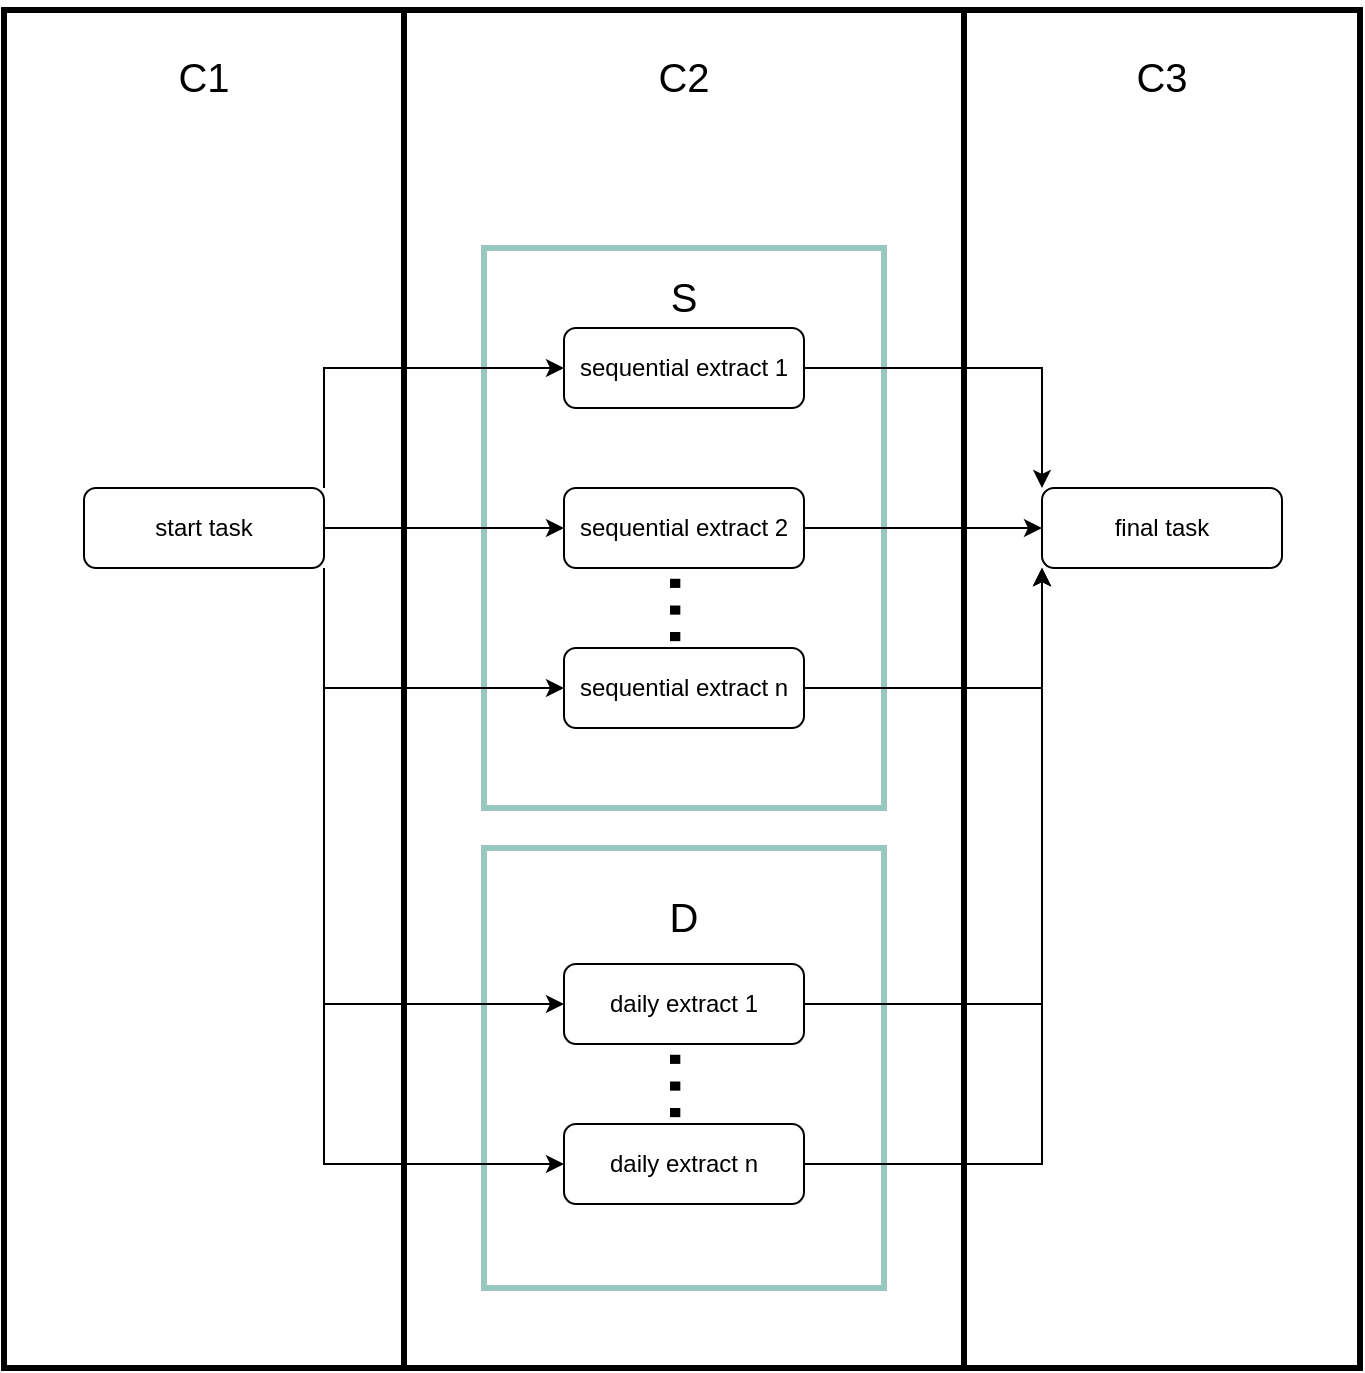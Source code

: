 <mxfile version="20.0.1" type="device"><diagram id="rCG8ojmDatIdY0lpigrj" name="Page-1"><mxGraphModel dx="2483" dy="938" grid="1" gridSize="10" guides="1" tooltips="1" connect="1" arrows="1" fold="1" page="1" pageScale="1" pageWidth="850" pageHeight="1100" math="0" shadow="0"><root><mxCell id="0"/><mxCell id="1" parent="0"/><mxCell id="dG1unsvyRwmrMcMrNCoW-7" value="" style="rounded=0;whiteSpace=wrap;html=1;fontSize=48;fillColor=none;strokeWidth=3;perimeterSpacing=2;strokeColor=#9AC7BF;" vertex="1" parent="1"><mxGeometry x="240" y="500" width="200" height="220" as="geometry"/></mxCell><mxCell id="sq3E9AAn70rKdu6o94ok-10" value="" style="rounded=0;whiteSpace=wrap;html=1;fontSize=48;fillColor=none;strokeWidth=3;perimeterSpacing=2;" parent="1" vertex="1"><mxGeometry x="200" y="81" width="280" height="679" as="geometry"/></mxCell><mxCell id="dG1unsvyRwmrMcMrNCoW-1" value="" style="rounded=0;whiteSpace=wrap;html=1;fontSize=48;fillColor=none;strokeWidth=3;perimeterSpacing=2;strokeColor=#9AC7BF;" vertex="1" parent="1"><mxGeometry x="240" y="200" width="200" height="280" as="geometry"/></mxCell><mxCell id="sq3E9AAn70rKdu6o94ok-9" value="" style="rounded=0;whiteSpace=wrap;html=1;fontSize=48;fillColor=none;strokeWidth=3;perimeterSpacing=2;" parent="1" vertex="1"><mxGeometry y="81" width="200" height="679" as="geometry"/></mxCell><mxCell id="sq3E9AAn70rKdu6o94ok-11" value="" style="rounded=0;whiteSpace=wrap;html=1;fontSize=48;fillColor=none;strokeWidth=3;perimeterSpacing=2;" parent="1" vertex="1"><mxGeometry x="480" y="81" width="198" height="679" as="geometry"/></mxCell><mxCell id="sq3E9AAn70rKdu6o94ok-5" style="edgeStyle=orthogonalEdgeStyle;rounded=0;orthogonalLoop=1;jettySize=auto;html=1;exitX=1;exitY=0;exitDx=0;exitDy=0;entryX=0;entryY=0.5;entryDx=0;entryDy=0;" parent="1" source="sq3E9AAn70rKdu6o94ok-1" target="sq3E9AAn70rKdu6o94ok-2" edge="1"><mxGeometry relative="1" as="geometry"/></mxCell><mxCell id="sq3E9AAn70rKdu6o94ok-6" style="edgeStyle=orthogonalEdgeStyle;rounded=0;orthogonalLoop=1;jettySize=auto;html=1;exitX=1;exitY=0.5;exitDx=0;exitDy=0;entryX=0;entryY=0.5;entryDx=0;entryDy=0;" parent="1" source="sq3E9AAn70rKdu6o94ok-1" target="sq3E9AAn70rKdu6o94ok-3" edge="1"><mxGeometry relative="1" as="geometry"/></mxCell><mxCell id="sq3E9AAn70rKdu6o94ok-7" style="edgeStyle=orthogonalEdgeStyle;rounded=0;orthogonalLoop=1;jettySize=auto;html=1;exitX=1;exitY=1;exitDx=0;exitDy=0;entryX=0;entryY=0.5;entryDx=0;entryDy=0;" parent="1" source="sq3E9AAn70rKdu6o94ok-1" target="sq3E9AAn70rKdu6o94ok-4" edge="1"><mxGeometry relative="1" as="geometry"/></mxCell><mxCell id="dG1unsvyRwmrMcMrNCoW-10" style="edgeStyle=orthogonalEdgeStyle;rounded=0;orthogonalLoop=1;jettySize=auto;html=1;exitX=1;exitY=1;exitDx=0;exitDy=0;entryX=0;entryY=0.5;entryDx=0;entryDy=0;" edge="1" parent="1" source="sq3E9AAn70rKdu6o94ok-1" target="dG1unsvyRwmrMcMrNCoW-3"><mxGeometry relative="1" as="geometry"/></mxCell><mxCell id="dG1unsvyRwmrMcMrNCoW-11" style="edgeStyle=orthogonalEdgeStyle;rounded=0;orthogonalLoop=1;jettySize=auto;html=1;exitX=1;exitY=1;exitDx=0;exitDy=0;entryX=0;entryY=0.5;entryDx=0;entryDy=0;" edge="1" parent="1" source="sq3E9AAn70rKdu6o94ok-1" target="dG1unsvyRwmrMcMrNCoW-4"><mxGeometry relative="1" as="geometry"/></mxCell><mxCell id="sq3E9AAn70rKdu6o94ok-1" value="start task" style="rounded=1;whiteSpace=wrap;html=1;" parent="1" vertex="1"><mxGeometry x="40" y="320" width="120" height="40" as="geometry"/></mxCell><mxCell id="sq3E9AAn70rKdu6o94ok-16" style="edgeStyle=orthogonalEdgeStyle;rounded=0;orthogonalLoop=1;jettySize=auto;html=1;exitX=1;exitY=0.5;exitDx=0;exitDy=0;entryX=0;entryY=0;entryDx=0;entryDy=0;fontSize=48;" parent="1" source="sq3E9AAn70rKdu6o94ok-2" target="sq3E9AAn70rKdu6o94ok-12" edge="1"><mxGeometry relative="1" as="geometry"/></mxCell><mxCell id="sq3E9AAn70rKdu6o94ok-2" value="sequential extract 1" style="rounded=1;whiteSpace=wrap;html=1;" parent="1" vertex="1"><mxGeometry x="280" y="240" width="120" height="40" as="geometry"/></mxCell><mxCell id="sq3E9AAn70rKdu6o94ok-14" style="edgeStyle=orthogonalEdgeStyle;rounded=0;orthogonalLoop=1;jettySize=auto;html=1;exitX=1;exitY=0.5;exitDx=0;exitDy=0;entryX=0;entryY=0.5;entryDx=0;entryDy=0;fontSize=48;" parent="1" source="sq3E9AAn70rKdu6o94ok-3" target="sq3E9AAn70rKdu6o94ok-12" edge="1"><mxGeometry relative="1" as="geometry"/></mxCell><mxCell id="sq3E9AAn70rKdu6o94ok-3" value="sequential extract 2" style="rounded=1;whiteSpace=wrap;html=1;" parent="1" vertex="1"><mxGeometry x="280" y="320" width="120" height="40" as="geometry"/></mxCell><mxCell id="sq3E9AAn70rKdu6o94ok-15" style="edgeStyle=orthogonalEdgeStyle;rounded=0;orthogonalLoop=1;jettySize=auto;html=1;exitX=1;exitY=0.5;exitDx=0;exitDy=0;entryX=0;entryY=1;entryDx=0;entryDy=0;fontSize=48;" parent="1" source="sq3E9AAn70rKdu6o94ok-4" target="sq3E9AAn70rKdu6o94ok-12" edge="1"><mxGeometry relative="1" as="geometry"/></mxCell><mxCell id="sq3E9AAn70rKdu6o94ok-4" value="sequential extract n" style="rounded=1;whiteSpace=wrap;html=1;" parent="1" vertex="1"><mxGeometry x="280" y="400" width="120" height="40" as="geometry"/></mxCell><mxCell id="sq3E9AAn70rKdu6o94ok-8" value="&lt;font style=&quot;font-size: 48px;&quot;&gt;...&lt;/font&gt;" style="text;html=1;strokeColor=none;fillColor=none;align=center;verticalAlign=middle;whiteSpace=wrap;rounded=0;rotation=90;" parent="1" vertex="1"><mxGeometry x="320" y="366" width="60" height="30" as="geometry"/></mxCell><mxCell id="sq3E9AAn70rKdu6o94ok-12" value="final task" style="rounded=1;whiteSpace=wrap;html=1;" parent="1" vertex="1"><mxGeometry x="519" y="320" width="120" height="40" as="geometry"/></mxCell><mxCell id="sq3E9AAn70rKdu6o94ok-17" value="&lt;font style=&quot;font-size: 20px;&quot;&gt;C1&lt;/font&gt;" style="text;html=1;strokeColor=none;fillColor=none;align=center;verticalAlign=middle;whiteSpace=wrap;rounded=0;fontSize=48;" parent="1" vertex="1"><mxGeometry x="70" y="90" width="60" height="30" as="geometry"/></mxCell><mxCell id="sq3E9AAn70rKdu6o94ok-18" value="&lt;font style=&quot;font-size: 20px;&quot;&gt;C2&lt;/font&gt;" style="text;html=1;strokeColor=none;fillColor=none;align=center;verticalAlign=middle;whiteSpace=wrap;rounded=0;fontSize=48;" parent="1" vertex="1"><mxGeometry x="310" y="90" width="60" height="30" as="geometry"/></mxCell><mxCell id="sq3E9AAn70rKdu6o94ok-19" value="&lt;font style=&quot;font-size: 20px;&quot;&gt;C3&lt;br&gt;&lt;/font&gt;" style="text;html=1;strokeColor=none;fillColor=none;align=center;verticalAlign=middle;whiteSpace=wrap;rounded=0;fontSize=48;" parent="1" vertex="1"><mxGeometry x="549" y="90" width="60" height="30" as="geometry"/></mxCell><mxCell id="dG1unsvyRwmrMcMrNCoW-2" value="&lt;span style=&quot;font-size: 20px;&quot;&gt;S&lt;/span&gt;" style="text;html=1;strokeColor=none;fillColor=none;align=center;verticalAlign=middle;whiteSpace=wrap;rounded=0;fontSize=48;" vertex="1" parent="1"><mxGeometry x="310" y="200" width="60" height="30" as="geometry"/></mxCell><mxCell id="dG1unsvyRwmrMcMrNCoW-12" style="edgeStyle=orthogonalEdgeStyle;rounded=0;orthogonalLoop=1;jettySize=auto;html=1;exitX=1;exitY=0.5;exitDx=0;exitDy=0;entryX=0;entryY=1;entryDx=0;entryDy=0;" edge="1" parent="1" source="dG1unsvyRwmrMcMrNCoW-3" target="sq3E9AAn70rKdu6o94ok-12"><mxGeometry relative="1" as="geometry"/></mxCell><mxCell id="dG1unsvyRwmrMcMrNCoW-3" value="daily extract 1" style="rounded=1;whiteSpace=wrap;html=1;" vertex="1" parent="1"><mxGeometry x="280" y="558" width="120" height="40" as="geometry"/></mxCell><mxCell id="dG1unsvyRwmrMcMrNCoW-14" style="edgeStyle=orthogonalEdgeStyle;rounded=0;orthogonalLoop=1;jettySize=auto;html=1;exitX=1;exitY=0.5;exitDx=0;exitDy=0;entryX=0;entryY=1;entryDx=0;entryDy=0;" edge="1" parent="1" source="dG1unsvyRwmrMcMrNCoW-4" target="sq3E9AAn70rKdu6o94ok-12"><mxGeometry relative="1" as="geometry"/></mxCell><mxCell id="dG1unsvyRwmrMcMrNCoW-4" value="daily extract n" style="rounded=1;whiteSpace=wrap;html=1;" vertex="1" parent="1"><mxGeometry x="280" y="638" width="120" height="40" as="geometry"/></mxCell><mxCell id="dG1unsvyRwmrMcMrNCoW-6" value="&lt;font style=&quot;font-size: 48px;&quot;&gt;...&lt;/font&gt;" style="text;html=1;strokeColor=none;fillColor=none;align=center;verticalAlign=middle;whiteSpace=wrap;rounded=0;rotation=90;" vertex="1" parent="1"><mxGeometry x="320" y="604" width="60" height="30" as="geometry"/></mxCell><mxCell id="dG1unsvyRwmrMcMrNCoW-8" value="&lt;span style=&quot;font-size: 20px;&quot;&gt;D&lt;/span&gt;" style="text;html=1;strokeColor=none;fillColor=none;align=center;verticalAlign=middle;whiteSpace=wrap;rounded=0;fontSize=48;" vertex="1" parent="1"><mxGeometry x="310" y="510" width="60" height="30" as="geometry"/></mxCell></root></mxGraphModel></diagram></mxfile>